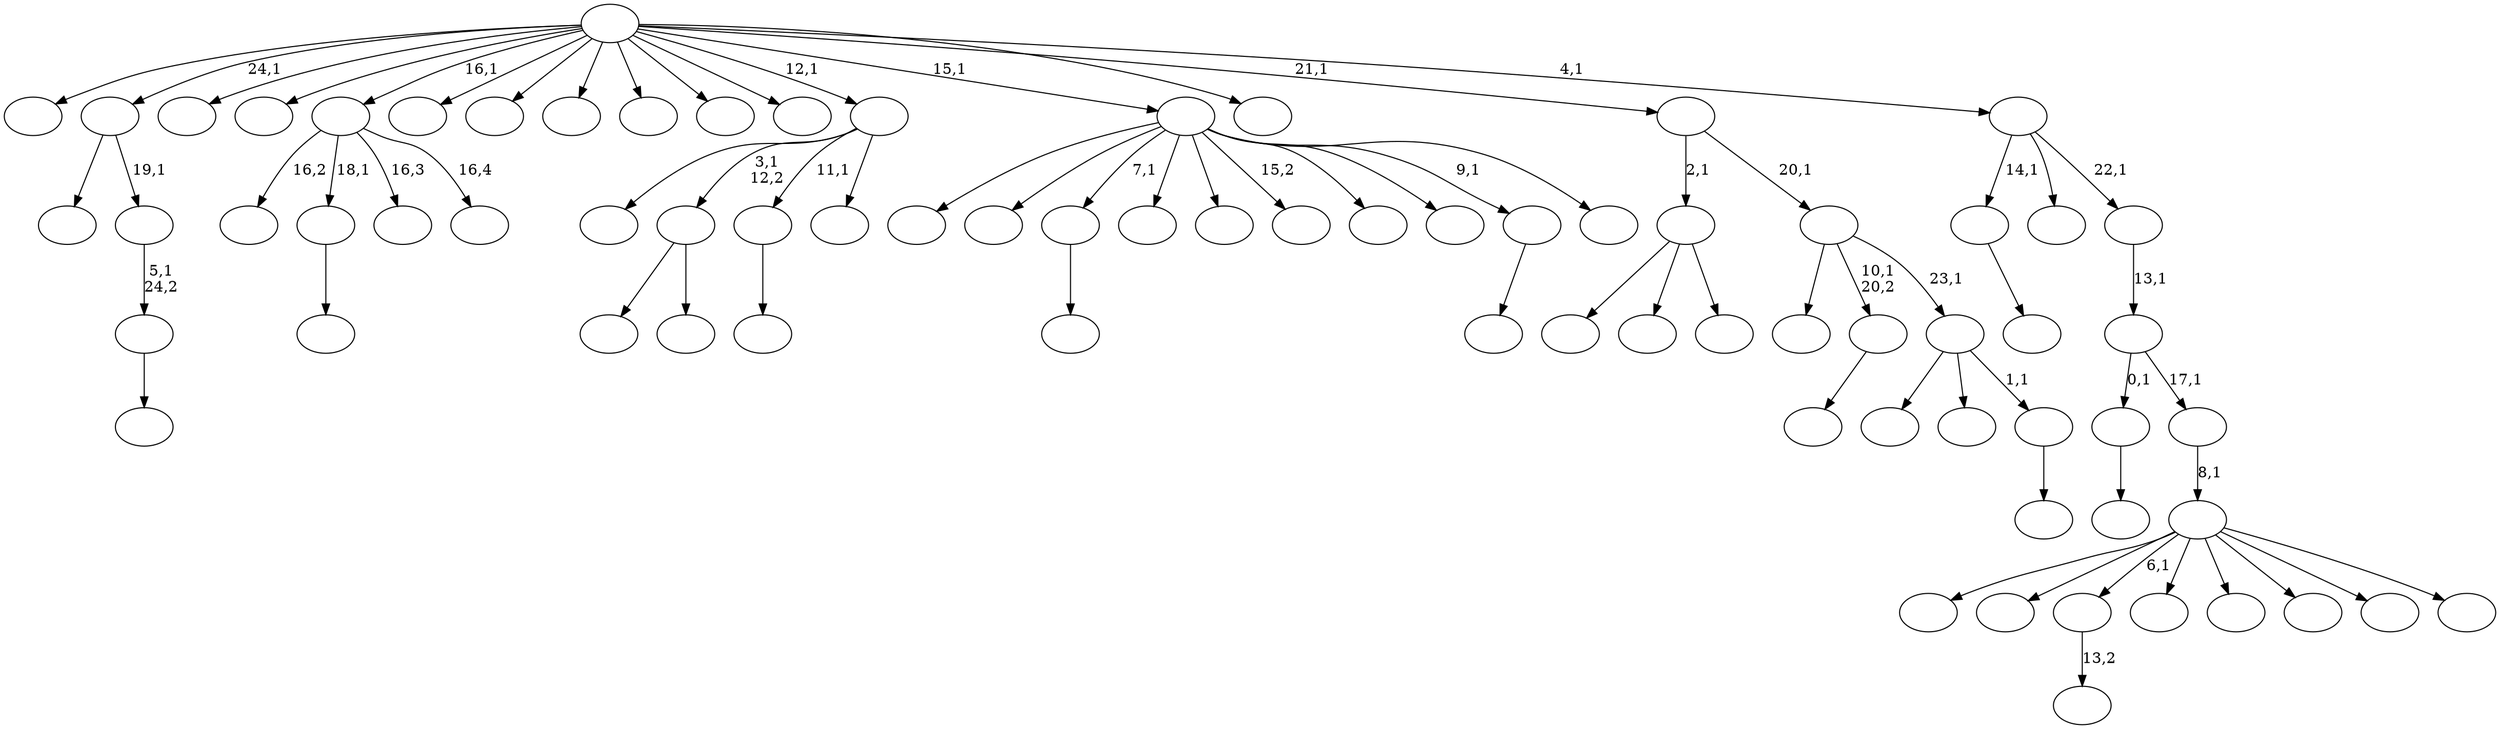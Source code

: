 digraph T {
	75 [label=""]
	74 [label=""]
	73 [label=""]
	72 [label=""]
	71 [label=""]
	70 [label=""]
	69 [label=""]
	68 [label=""]
	67 [label=""]
	66 [label=""]
	65 [label=""]
	64 [label=""]
	63 [label=""]
	62 [label=""]
	61 [label=""]
	60 [label=""]
	59 [label=""]
	58 [label=""]
	57 [label=""]
	56 [label=""]
	55 [label=""]
	54 [label=""]
	53 [label=""]
	52 [label=""]
	51 [label=""]
	50 [label=""]
	49 [label=""]
	48 [label=""]
	47 [label=""]
	46 [label=""]
	45 [label=""]
	44 [label=""]
	43 [label=""]
	42 [label=""]
	41 [label=""]
	40 [label=""]
	39 [label=""]
	38 [label=""]
	37 [label=""]
	36 [label=""]
	35 [label=""]
	34 [label=""]
	33 [label=""]
	32 [label=""]
	31 [label=""]
	30 [label=""]
	29 [label=""]
	28 [label=""]
	27 [label=""]
	26 [label=""]
	25 [label=""]
	24 [label=""]
	23 [label=""]
	22 [label=""]
	21 [label=""]
	20 [label=""]
	19 [label=""]
	18 [label=""]
	17 [label=""]
	16 [label=""]
	15 [label=""]
	14 [label=""]
	13 [label=""]
	12 [label=""]
	11 [label=""]
	10 [label=""]
	9 [label=""]
	8 [label=""]
	7 [label=""]
	6 [label=""]
	5 [label=""]
	4 [label=""]
	3 [label=""]
	2 [label=""]
	1 [label=""]
	0 [label=""]
	69 -> 70 [label=""]
	63 -> 64 [label=""]
	62 -> 63 [label="5,1\n24,2"]
	61 -> 68 [label=""]
	61 -> 62 [label="19,1"]
	58 -> 59 [label="13,2"]
	50 -> 51 [label=""]
	47 -> 71 [label="16,2"]
	47 -> 69 [label="18,1"]
	47 -> 65 [label="16,3"]
	47 -> 48 [label="16,4"]
	45 -> 46 [label=""]
	41 -> 42 [label=""]
	39 -> 40 [label=""]
	36 -> 73 [label=""]
	36 -> 57 [label=""]
	36 -> 37 [label=""]
	33 -> 54 [label=""]
	33 -> 34 [label=""]
	30 -> 31 [label=""]
	18 -> 55 [label=""]
	18 -> 33 [label="3,1\n12,2"]
	18 -> 30 [label="11,1"]
	18 -> 19 [label=""]
	15 -> 16 [label=""]
	13 -> 74 [label=""]
	13 -> 67 [label=""]
	13 -> 41 [label="7,1"]
	13 -> 32 [label=""]
	13 -> 29 [label=""]
	13 -> 28 [label="15,2"]
	13 -> 24 [label=""]
	13 -> 17 [label=""]
	13 -> 15 [label="9,1"]
	13 -> 14 [label=""]
	10 -> 11 [label=""]
	9 -> 49 [label=""]
	9 -> 22 [label=""]
	9 -> 10 [label="1,1"]
	8 -> 60 [label=""]
	8 -> 45 [label="10,1\n20,2"]
	8 -> 9 [label="23,1"]
	7 -> 36 [label="2,1"]
	7 -> 8 [label="20,1"]
	5 -> 75 [label=""]
	5 -> 72 [label=""]
	5 -> 58 [label="6,1"]
	5 -> 53 [label=""]
	5 -> 38 [label=""]
	5 -> 27 [label=""]
	5 -> 20 [label=""]
	5 -> 6 [label=""]
	4 -> 5 [label="8,1"]
	3 -> 50 [label="0,1"]
	3 -> 4 [label="17,1"]
	2 -> 3 [label="13,1"]
	1 -> 39 [label="14,1"]
	1 -> 21 [label=""]
	1 -> 2 [label="22,1"]
	0 -> 66 [label=""]
	0 -> 61 [label="24,1"]
	0 -> 56 [label=""]
	0 -> 52 [label=""]
	0 -> 47 [label="16,1"]
	0 -> 44 [label=""]
	0 -> 43 [label=""]
	0 -> 35 [label=""]
	0 -> 26 [label=""]
	0 -> 25 [label=""]
	0 -> 23 [label=""]
	0 -> 18 [label="12,1"]
	0 -> 13 [label="15,1"]
	0 -> 12 [label=""]
	0 -> 7 [label="21,1"]
	0 -> 1 [label="4,1"]
}
